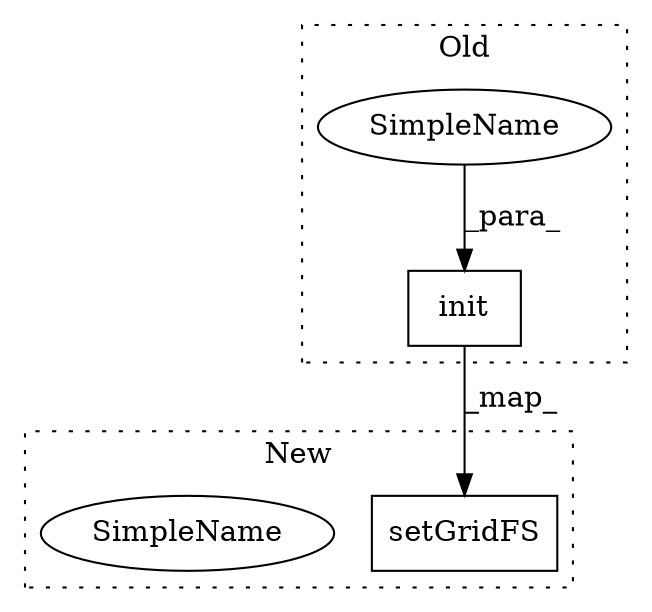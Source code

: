 digraph G {
subgraph cluster0 {
1 [label="init" a="32" s="879,914" l="5,1" shape="box"];
4 [label="SimpleName" a="42" s="910" l="4" shape="ellipse"];
label = "Old";
style="dotted";
}
subgraph cluster1 {
2 [label="setGridFS" a="32" s="820,854" l="10,1" shape="box"];
3 [label="SimpleName" a="42" s="877" l="4" shape="ellipse"];
label = "New";
style="dotted";
}
1 -> 2 [label="_map_"];
4 -> 1 [label="_para_"];
}
